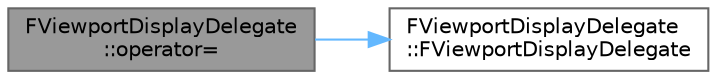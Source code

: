 digraph "FViewportDisplayDelegate::operator="
{
 // INTERACTIVE_SVG=YES
 // LATEX_PDF_SIZE
  bgcolor="transparent";
  edge [fontname=Helvetica,fontsize=10,labelfontname=Helvetica,labelfontsize=10];
  node [fontname=Helvetica,fontsize=10,shape=box,height=0.2,width=0.4];
  rankdir="LR";
  Node1 [id="Node000001",label="FViewportDisplayDelegate\l::operator=",height=0.2,width=0.4,color="gray40", fillcolor="grey60", style="filled", fontcolor="black",tooltip=" "];
  Node1 -> Node2 [id="edge1_Node000001_Node000002",color="steelblue1",style="solid",tooltip=" "];
  Node2 [id="Node000002",label="FViewportDisplayDelegate\l::FViewportDisplayDelegate",height=0.2,width=0.4,color="grey40", fillcolor="white", style="filled",URL="$d9/d3f/structFViewportDisplayDelegate.html#abb96a355bea8a22590bdf0f21f672c4e",tooltip=" "];
}
